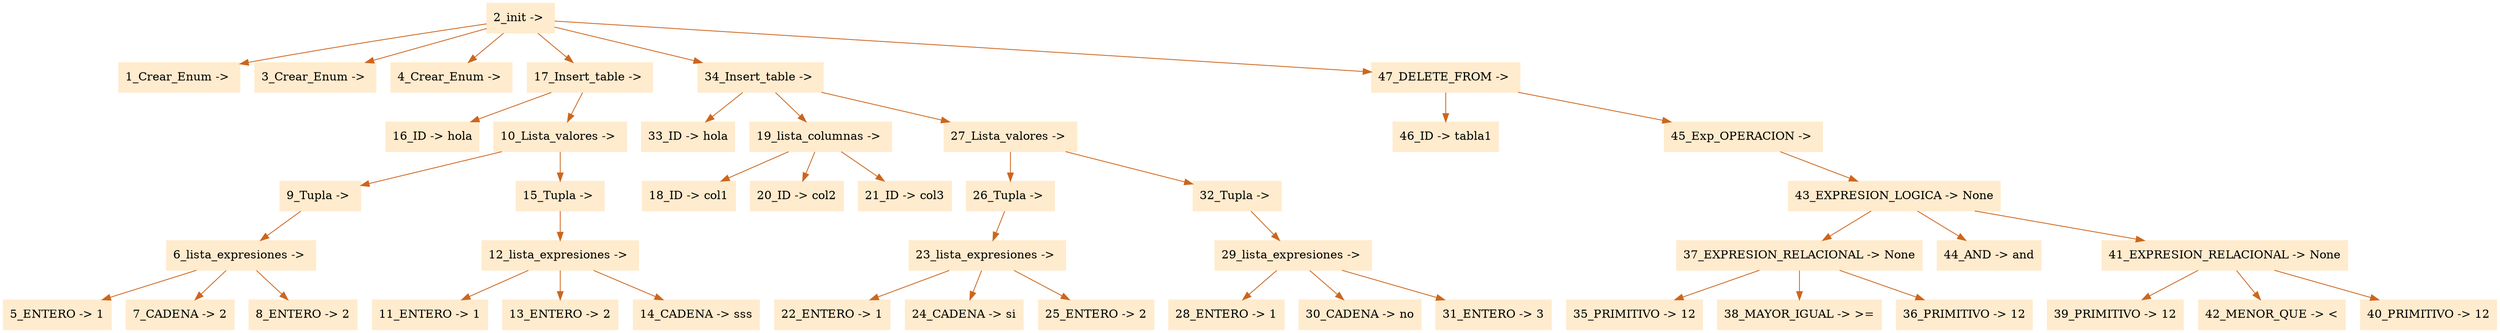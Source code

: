 digraph G {node[shape=box, style=filled, color=blanchedalmond]; edge[color=chocolate3];rankdir=UD 
"2_init -> "->"1_Crear_Enum -> "
"2_init -> "->"3_Crear_Enum -> "
"2_init -> "->"4_Crear_Enum -> "
"2_init -> "->"17_Insert_table -> "
"17_Insert_table -> "->"16_ID -> hola"
"17_Insert_table -> "->"10_Lista_valores -> "
"10_Lista_valores -> "->"9_Tupla -> "
"9_Tupla -> "->"6_lista_expresiones -> "
"6_lista_expresiones -> "->"5_ENTERO -> 1"
"6_lista_expresiones -> "->"7_CADENA -> 2"
"6_lista_expresiones -> "->"8_ENTERO -> 2"
"10_Lista_valores -> "->"15_Tupla -> "
"15_Tupla -> "->"12_lista_expresiones -> "
"12_lista_expresiones -> "->"11_ENTERO -> 1"
"12_lista_expresiones -> "->"13_ENTERO -> 2"
"12_lista_expresiones -> "->"14_CADENA -> sss"
"2_init -> "->"34_Insert_table -> "
"34_Insert_table -> "->"33_ID -> hola"
"34_Insert_table -> "->"19_lista_columnas -> "
"19_lista_columnas -> "->"18_ID -> col1"
"19_lista_columnas -> "->"20_ID -> col2"
"19_lista_columnas -> "->"21_ID -> col3"
"34_Insert_table -> "->"27_Lista_valores -> "
"27_Lista_valores -> "->"26_Tupla -> "
"26_Tupla -> "->"23_lista_expresiones -> "
"23_lista_expresiones -> "->"22_ENTERO -> 1"
"23_lista_expresiones -> "->"24_CADENA -> si"
"23_lista_expresiones -> "->"25_ENTERO -> 2"
"27_Lista_valores -> "->"32_Tupla -> "
"32_Tupla -> "->"29_lista_expresiones -> "
"29_lista_expresiones -> "->"28_ENTERO -> 1"
"29_lista_expresiones -> "->"30_CADENA -> no"
"29_lista_expresiones -> "->"31_ENTERO -> 3"
"2_init -> "->"47_DELETE_FROM -> "
"47_DELETE_FROM -> "->"46_ID -> tabla1"
"47_DELETE_FROM -> "->"45_Exp_OPERACION -> "
"45_Exp_OPERACION -> "->"43_EXPRESION_LOGICA -> None"
"43_EXPRESION_LOGICA -> None"->"37_EXPRESION_RELACIONAL -> None"
"37_EXPRESION_RELACIONAL -> None"->"35_PRIMITIVO -> 12"
"37_EXPRESION_RELACIONAL -> None"->"38_MAYOR_IGUAL -> >="
"37_EXPRESION_RELACIONAL -> None"->"36_PRIMITIVO -> 12"
"43_EXPRESION_LOGICA -> None"->"44_AND -> and"
"43_EXPRESION_LOGICA -> None"->"41_EXPRESION_RELACIONAL -> None"
"41_EXPRESION_RELACIONAL -> None"->"39_PRIMITIVO -> 12"
"41_EXPRESION_RELACIONAL -> None"->"42_MENOR_QUE -> <"
"41_EXPRESION_RELACIONAL -> None"->"40_PRIMITIVO -> 12"

}